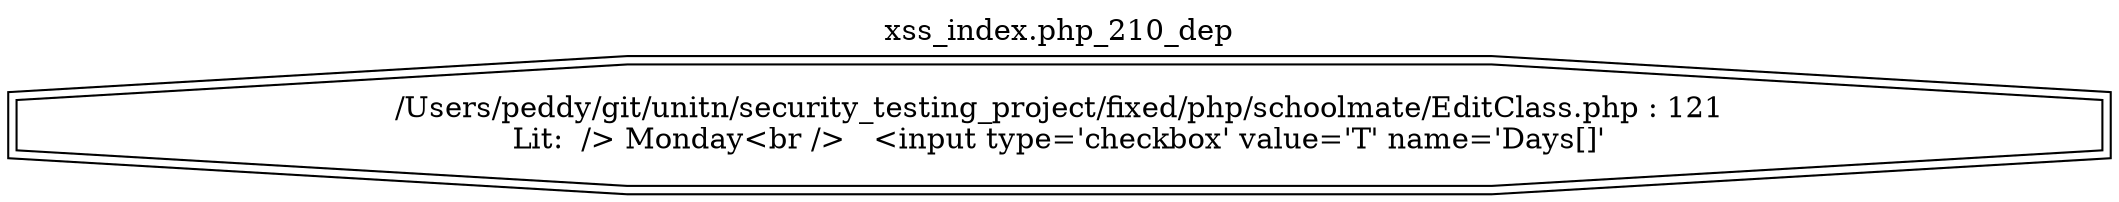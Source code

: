 digraph cfg {
  label="xss_index.php_210_dep";
  labelloc=t;
  n1 [shape=doubleoctagon, label="/Users/peddy/git/unitn/security_testing_project/fixed/php/schoolmate/EditClass.php : 121\nLit:  /> Monday<br />   <input type='checkbox' value='T' name='Days[]'\n"];
}
